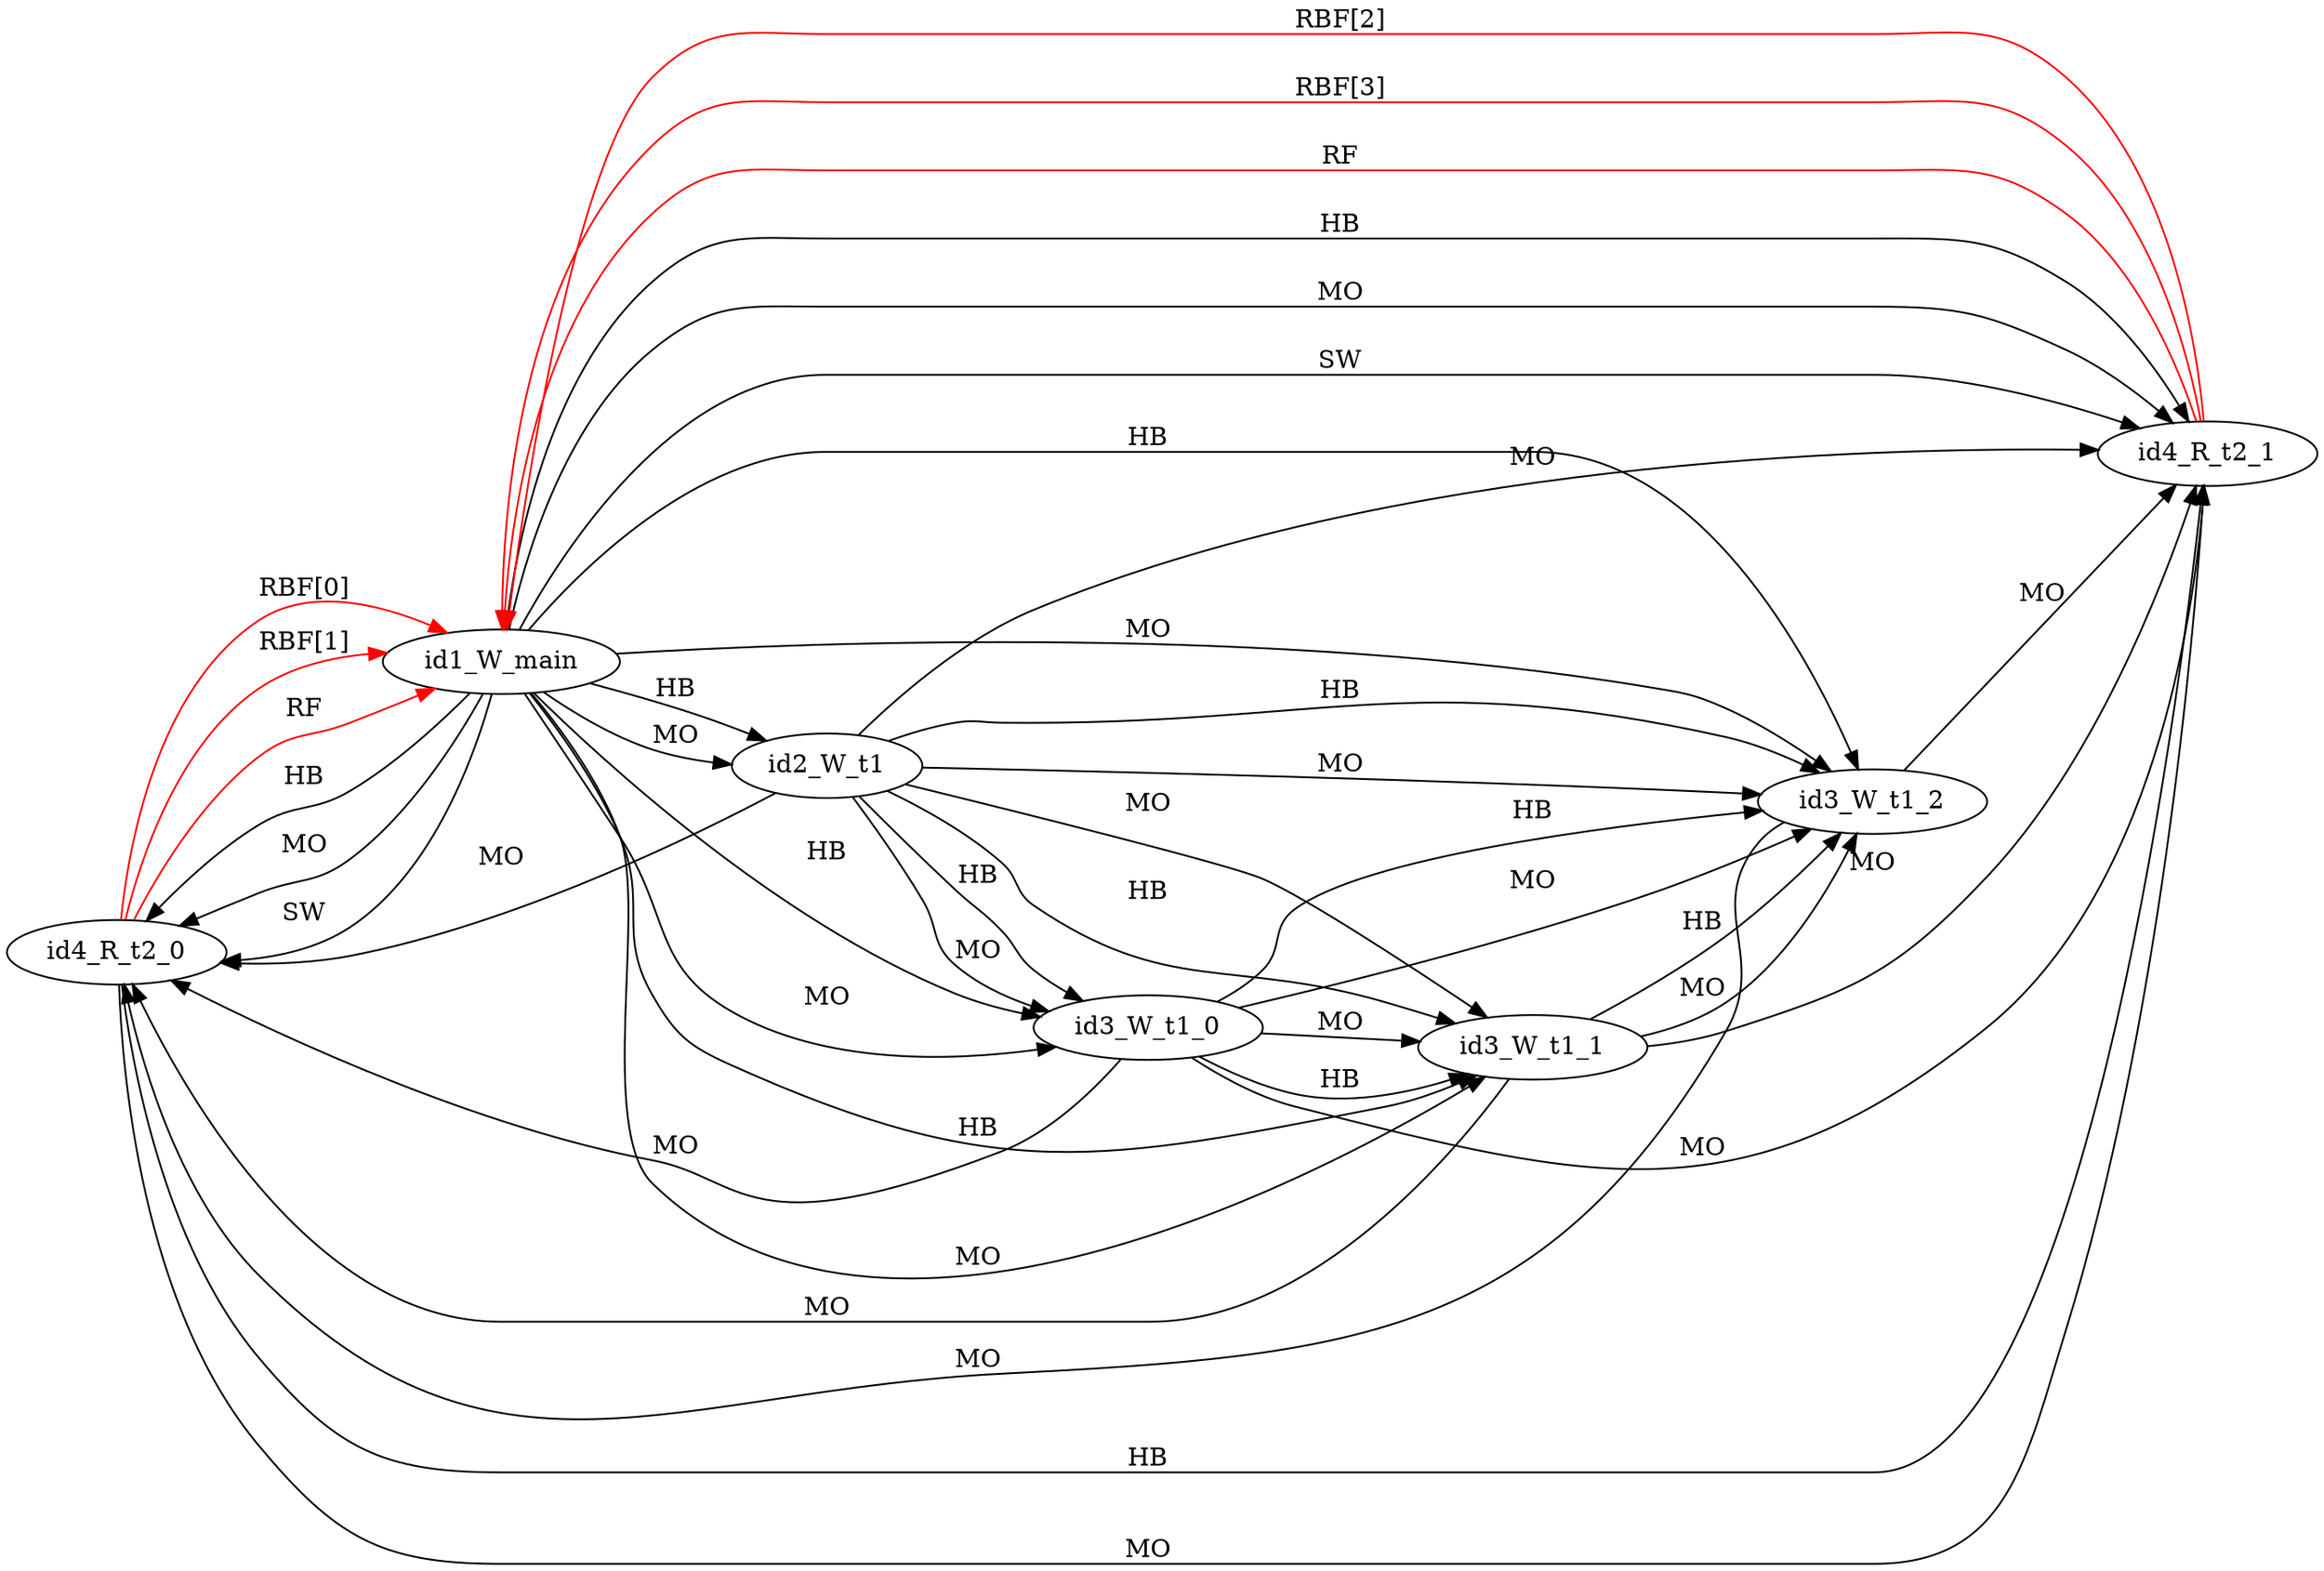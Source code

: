 digraph memory_model {
rankdir=LR;
id4_R_t2_0 -> id1_W_main [label = "RBF[0]", color="red"];
id4_R_t2_0 -> id1_W_main [label = "RBF[1]", color="red"];
id4_R_t2_1 -> id1_W_main [label = "RBF[2]", color="red"];
id4_R_t2_1 -> id1_W_main [label = "RBF[3]", color="red"];
id4_R_t2_0 -> id1_W_main [label = "RF", color="red"];
id4_R_t2_1 -> id1_W_main [label = "RF", color="red"];
id2_W_t1 -> id3_W_t1_0 [label = "HB", color="black"];
id2_W_t1 -> id3_W_t1_1 [label = "HB", color="black"];
id2_W_t1 -> id3_W_t1_2 [label = "HB", color="black"];
id3_W_t1_0 -> id3_W_t1_1 [label = "HB", color="black"];
id3_W_t1_0 -> id3_W_t1_2 [label = "HB", color="black"];
id3_W_t1_1 -> id3_W_t1_2 [label = "HB", color="black"];
id4_R_t2_0 -> id4_R_t2_1 [label = "HB", color="black"];
id1_W_main -> id2_W_t1 [label = "HB", color="black"];
id1_W_main -> id3_W_t1_0 [label = "HB", color="black"];
id1_W_main -> id3_W_t1_1 [label = "HB", color="black"];
id1_W_main -> id3_W_t1_2 [label = "HB", color="black"];
id1_W_main -> id4_R_t2_0 [label = "HB", color="black"];
id1_W_main -> id4_R_t2_1 [label = "HB", color="black"];
id2_W_t1 -> id3_W_t1_0 [label = "MO", color="black"];
id2_W_t1 -> id3_W_t1_1 [label = "MO", color="black"];
id2_W_t1 -> id3_W_t1_2 [label = "MO", color="black"];
id3_W_t1_0 -> id3_W_t1_1 [label = "MO", color="black"];
id3_W_t1_0 -> id3_W_t1_2 [label = "MO", color="black"];
id3_W_t1_1 -> id3_W_t1_2 [label = "MO", color="black"];
id4_R_t2_0 -> id4_R_t2_1 [label = "MO", color="black"];
id1_W_main -> id2_W_t1 [label = "MO", color="black"];
id1_W_main -> id3_W_t1_0 [label = "MO", color="black"];
id1_W_main -> id3_W_t1_1 [label = "MO", color="black"];
id1_W_main -> id3_W_t1_2 [label = "MO", color="black"];
id1_W_main -> id4_R_t2_0 [label = "MO", color="black"];
id1_W_main -> id4_R_t2_1 [label = "MO", color="black"];
id2_W_t1 -> id4_R_t2_0 [label = "MO", color="black"];
id2_W_t1 -> id4_R_t2_1 [label = "MO", color="black"];
id3_W_t1_0 -> id4_R_t2_0 [label = "MO", color="black"];
id3_W_t1_0 -> id4_R_t2_1 [label = "MO", color="black"];
id3_W_t1_1 -> id4_R_t2_0 [label = "MO", color="black"];
id3_W_t1_1 -> id4_R_t2_1 [label = "MO", color="black"];
id3_W_t1_2 -> id4_R_t2_0 [label = "MO", color="black"];
id3_W_t1_2 -> id4_R_t2_1 [label = "MO", color="black"];
id1_W_main -> id4_R_t2_0 [label = "SW", color="black"];
id1_W_main -> id4_R_t2_1 [label = "SW", color="black"];
}